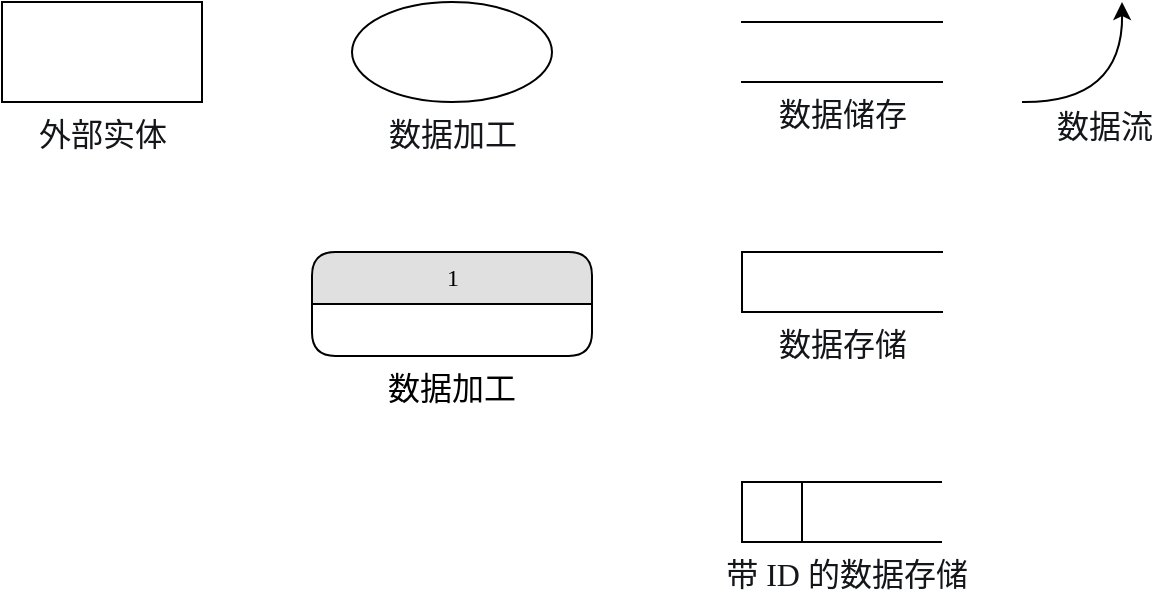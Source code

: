 <mxfile version="20.4.0" type="github" pages="2">
  <diagram id="cBr9ChNsU1tGqRffmDF2" name="基本符号">
    <mxGraphModel dx="1422" dy="706" grid="1" gridSize="10" guides="1" tooltips="1" connect="1" arrows="1" fold="1" page="1" pageScale="1" pageWidth="827" pageHeight="1169" math="0" shadow="0">
      <root>
        <mxCell id="0" />
        <mxCell id="1" parent="0" />
        <mxCell id="XE_Hi0BEHQyicuHPGzqu-1" value="外部实体" style="html=1;dashed=0;whitespace=wrap;fontColor=#14161A;fontFamily=阿里汉仪智能黑体;fontSource=https%3A%2F%2Fhellowebfonts.oss-cn-beijing.aliyuncs.com%2F698F3099-E62F-4C3B-B30A-04FB735069FE%2F202209%2F44C5C1037925EC78.ttf;labelPosition=center;verticalLabelPosition=bottom;align=center;verticalAlign=top;fontSize=16;" parent="1" vertex="1">
          <mxGeometry x="140" y="160" width="100" height="50" as="geometry" />
        </mxCell>
        <mxCell id="XE_Hi0BEHQyicuHPGzqu-3" value="数据加工" style="shape=ellipse;html=1;dashed=0;whitespace=wrap;perimeter=ellipsePerimeter;fontColor=#14161A;fontFamily=阿里汉仪智能黑体;fontSource=https%3A%2F%2Fhellowebfonts.oss-cn-beijing.aliyuncs.com%2F698F3099-E62F-4C3B-B30A-04FB735069FE%2F202209%2F44C5C1037925EC78.ttf;labelPosition=center;verticalLabelPosition=bottom;align=center;verticalAlign=top;fontSize=16;" parent="1" vertex="1">
          <mxGeometry x="315" y="160" width="100" height="50" as="geometry" />
        </mxCell>
        <mxCell id="XE_Hi0BEHQyicuHPGzqu-5" value="数据储存" style="html=1;dashed=0;whitespace=wrap;shape=partialRectangle;right=0;left=0;fontColor=#14161A;fontFamily=阿里汉仪智能黑体;fontSource=https%3A%2F%2Fhellowebfonts.oss-cn-beijing.aliyuncs.com%2F698F3099-E62F-4C3B-B30A-04FB735069FE%2F202209%2F44C5C1037925EC78.ttf;fontSize=16;labelPosition=center;verticalLabelPosition=bottom;align=center;verticalAlign=top;" parent="1" vertex="1">
          <mxGeometry x="510" y="170" width="100" height="30" as="geometry" />
        </mxCell>
        <mxCell id="XE_Hi0BEHQyicuHPGzqu-7" value="" style="endArrow=classic;html=1;rounded=0;edgeStyle=orthogonalEdgeStyle;curved=1;fontColor=#14161A;fontFamily=阿里汉仪智能黑体;fontSource=https%3A%2F%2Fhellowebfonts.oss-cn-beijing.aliyuncs.com%2F698F3099-E62F-4C3B-B30A-04FB735069FE%2F202209%2F44C5C1037925EC78.ttf;fontSize=16;" parent="1" edge="1">
          <mxGeometry width="50" height="50" relative="1" as="geometry">
            <mxPoint x="650" y="210" as="sourcePoint" />
            <mxPoint x="700" y="160" as="targetPoint" />
          </mxGeometry>
        </mxCell>
        <mxCell id="qHVxth3ER2YsIVtnbxqx-5" value="数据流" style="edgeLabel;html=1;align=center;verticalAlign=top;resizable=0;points=[];fontFamily=阿里汉仪智能黑体;fontColor=#14161A;labelPosition=center;verticalLabelPosition=bottom;fontSize=16;" vertex="1" connectable="0" parent="XE_Hi0BEHQyicuHPGzqu-7">
          <mxGeometry x="0.42" y="11" relative="1" as="geometry">
            <mxPoint x="1" y="16" as="offset" />
          </mxGeometry>
        </mxCell>
        <mxCell id="qHVxth3ER2YsIVtnbxqx-2" value="数据存储" style="html=1;dashed=0;whitespace=wrap;shape=partialRectangle;right=0;fontColor=#14161A;fontFamily=阿里汉仪智能黑体;fontSource=https%3A%2F%2Fhellowebfonts.oss-cn-beijing.aliyuncs.com%2F698F3099-E62F-4C3B-B30A-04FB735069FE%2F202209%2F44C5C1037925EC78.ttf;fontSize=16;labelPosition=center;verticalLabelPosition=bottom;align=center;verticalAlign=top;" vertex="1" parent="1">
          <mxGeometry x="510" y="285" width="100" height="30" as="geometry" />
        </mxCell>
        <mxCell id="qHVxth3ER2YsIVtnbxqx-4" value="带 ID 的数据存储" style="html=1;dashed=0;whitespace=wrap;shape=mxgraph.dfd.dataStoreID;align=center;spacingLeft=3;points=[[0,0],[0.5,0],[1,0],[0,0.5],[1,0.5],[0,1],[0.5,1],[1,1]];fontColor=#14161A;fontFamily=阿里汉仪智能黑体;fontSource=https%3A%2F%2Fhellowebfonts.oss-cn-beijing.aliyuncs.com%2F698F3099-E62F-4C3B-B30A-04FB735069FE%2F202209%2F44C5C1037925EC78.ttf;verticalAlign=top;labelPosition=center;verticalLabelPosition=bottom;fontSize=16;" vertex="1" parent="1">
          <mxGeometry x="510" y="400" width="100" height="30" as="geometry" />
        </mxCell>
        <mxCell id="_rLngr57kwkvXvGFI8Ld-1" value="1" style="swimlane;html=1;fontStyle=0;childLayout=stackLayout;horizontal=1;startSize=26;fillColor=#e0e0e0;horizontalStack=0;resizeParent=1;resizeLast=0;collapsible=1;marginBottom=0;swimlaneFillColor=#ffffff;align=center;rounded=1;shadow=0;comic=0;labelBackgroundColor=none;strokeWidth=1;fontFamily=Verdana;fontSize=12" vertex="1" parent="1">
          <mxGeometry x="295" y="285" width="140" height="52" as="geometry" />
        </mxCell>
        <mxCell id="_rLngr57kwkvXvGFI8Ld-2" value="数据加工" style="text;html=1;strokeColor=none;fillColor=none;spacingLeft=4;spacingRight=4;whiteSpace=wrap;overflow=hidden;rotatable=0;points=[[0,0.5],[1,0.5]];portConstraint=eastwest;align=center;labelPosition=center;verticalLabelPosition=bottom;verticalAlign=top;fontSize=16;" vertex="1" parent="_rLngr57kwkvXvGFI8Ld-1">
          <mxGeometry y="26" width="140" height="26" as="geometry" />
        </mxCell>
      </root>
    </mxGraphModel>
  </diagram>
  <diagram id="y_vAhxcWGUDHmw0-VNdQ" name="基本结构">
    <mxGraphModel dx="1422" dy="706" grid="1" gridSize="10" guides="1" tooltips="1" connect="1" arrows="1" fold="1" page="1" pageScale="1" pageWidth="827" pageHeight="1169" math="0" shadow="0">
      <root>
        <mxCell id="0" />
        <mxCell id="1" parent="0" />
        <mxCell id="GEVV_XBzXDgWEk1C3Fzp-1" value="Database" style="html=1;rounded=0;shadow=0;comic=0;labelBackgroundColor=none;strokeWidth=2;fontFamily=Verdana;fontSize=12;align=center;shape=mxgraph.ios7ui.horLines;" vertex="1" parent="1">
          <mxGeometry x="880" y="73" width="135" height="50" as="geometry" />
        </mxCell>
        <mxCell id="GEVV_XBzXDgWEk1C3Fzp-2" value="Database" style="html=1;rounded=0;shadow=0;comic=0;labelBackgroundColor=none;strokeWidth=2;fontFamily=Verdana;fontSize=12;align=center;shape=mxgraph.ios7ui.horLines;" vertex="1" parent="1">
          <mxGeometry x="880" y="171" width="135" height="50" as="geometry" />
        </mxCell>
        <mxCell id="GEVV_XBzXDgWEk1C3Fzp-3" value="Output" style="whiteSpace=wrap;html=1;rounded=0;shadow=0;comic=0;labelBackgroundColor=none;strokeWidth=1;fontFamily=Verdana;fontSize=12;align=center;" vertex="1" parent="1">
          <mxGeometry x="690" y="23" width="120" height="50" as="geometry" />
        </mxCell>
        <mxCell id="GEVV_XBzXDgWEk1C3Fzp-4" style="edgeStyle=none;html=1;labelBackgroundColor=none;startFill=0;startSize=8;endFill=1;endSize=8;fontFamily=Verdana;fontSize=12;rounded=0;" edge="1" parent="1" source="GEVV_XBzXDgWEk1C3Fzp-5" target="GEVV_XBzXDgWEk1C3Fzp-9">
          <mxGeometry relative="1" as="geometry" />
        </mxCell>
        <mxCell id="GEVV_XBzXDgWEk1C3Fzp-5" value="Input" style="whiteSpace=wrap;html=1;rounded=0;shadow=0;comic=0;labelBackgroundColor=none;strokeWidth=1;fontFamily=Verdana;fontSize=12;align=center;" vertex="1" parent="1">
          <mxGeometry x="30" y="21" width="120" height="50" as="geometry" />
        </mxCell>
        <mxCell id="GEVV_XBzXDgWEk1C3Fzp-6" style="edgeStyle=none;html=1;labelBackgroundColor=none;startFill=0;startSize=8;endFill=1;endSize=8;fontFamily=Verdana;fontSize=12;rounded=0;" edge="1" parent="1" source="GEVV_XBzXDgWEk1C3Fzp-9" target="GEVV_XBzXDgWEk1C3Fzp-3">
          <mxGeometry relative="1" as="geometry" />
        </mxCell>
        <mxCell id="GEVV_XBzXDgWEk1C3Fzp-7" style="edgeStyle=none;html=1;labelBackgroundColor=none;startFill=0;startSize=8;endFill=1;endSize=8;fontFamily=Verdana;fontSize=12;rounded=0;" edge="1" parent="1" source="GEVV_XBzXDgWEk1C3Fzp-9" target="GEVV_XBzXDgWEk1C3Fzp-15">
          <mxGeometry relative="1" as="geometry" />
        </mxCell>
        <mxCell id="GEVV_XBzXDgWEk1C3Fzp-8" style="edgeStyle=orthogonalEdgeStyle;html=1;labelBackgroundColor=none;startFill=0;startSize=8;endFill=1;endSize=8;fontFamily=Verdana;fontSize=12;rounded=0;" edge="1" parent="1" source="GEVV_XBzXDgWEk1C3Fzp-9" target="GEVV_XBzXDgWEk1C3Fzp-1">
          <mxGeometry relative="1" as="geometry">
            <Array as="points">
              <mxPoint x="510" y="98" />
            </Array>
          </mxGeometry>
        </mxCell>
        <mxCell id="GEVV_XBzXDgWEk1C3Fzp-9" value="1.5" style="swimlane;html=1;fontStyle=0;childLayout=stackLayout;horizontal=1;startSize=26;fillColor=#e0e0e0;horizontalStack=0;resizeParent=1;resizeLast=0;collapsible=1;marginBottom=0;swimlaneFillColor=#ffffff;align=center;rounded=1;shadow=0;comic=0;labelBackgroundColor=none;strokeWidth=1;fontFamily=Verdana;fontSize=12" vertex="1" parent="1">
          <mxGeometry x="400" y="20" width="140" height="52" as="geometry" />
        </mxCell>
        <mxCell id="GEVV_XBzXDgWEk1C3Fzp-10" value="Row 1" style="text;html=1;strokeColor=none;fillColor=none;spacingLeft=4;spacingRight=4;whiteSpace=wrap;overflow=hidden;rotatable=0;points=[[0,0.5],[1,0.5]];portConstraint=eastwest;align=center;" vertex="1" parent="GEVV_XBzXDgWEk1C3Fzp-9">
          <mxGeometry y="26" width="140" height="26" as="geometry" />
        </mxCell>
        <mxCell id="GEVV_XBzXDgWEk1C3Fzp-11" style="edgeStyle=orthogonalEdgeStyle;html=1;labelBackgroundColor=none;startFill=0;startSize=8;endFill=1;endSize=8;fontFamily=Verdana;fontSize=12;rounded=0;" edge="1" parent="1" source="GEVV_XBzXDgWEk1C3Fzp-12" target="GEVV_XBzXDgWEk1C3Fzp-37">
          <mxGeometry relative="1" as="geometry">
            <Array as="points">
              <mxPoint x="948" y="432" />
            </Array>
          </mxGeometry>
        </mxCell>
        <mxCell id="GEVV_XBzXDgWEk1C3Fzp-12" value="Database" style="html=1;rounded=0;shadow=0;comic=0;labelBackgroundColor=none;strokeWidth=2;fontFamily=Verdana;fontSize=12;align=center;shape=mxgraph.ios7ui.horLines;" vertex="1" parent="1">
          <mxGeometry x="880" y="346" width="135" height="50" as="geometry" />
        </mxCell>
        <mxCell id="GEVV_XBzXDgWEk1C3Fzp-13" style="edgeStyle=none;html=1;labelBackgroundColor=none;startFill=0;startSize=8;endFill=1;endSize=8;fontFamily=Verdana;fontSize=12;rounded=0;" edge="1" parent="1" source="GEVV_XBzXDgWEk1C3Fzp-15" target="GEVV_XBzXDgWEk1C3Fzp-44">
          <mxGeometry relative="1" as="geometry">
            <mxPoint x="540.0" y="145.93" as="targetPoint" />
          </mxGeometry>
        </mxCell>
        <mxCell id="GEVV_XBzXDgWEk1C3Fzp-14" style="edgeStyle=none;html=1;labelBackgroundColor=none;startFill=0;startSize=8;endFill=1;endSize=8;fontFamily=Verdana;fontSize=12;rounded=0;" edge="1" parent="1" source="GEVV_XBzXDgWEk1C3Fzp-15" target="GEVV_XBzXDgWEk1C3Fzp-41">
          <mxGeometry relative="1" as="geometry" />
        </mxCell>
        <mxCell id="GEVV_XBzXDgWEk1C3Fzp-15" value="1.6" style="swimlane;html=1;fontStyle=0;childLayout=stackLayout;horizontal=1;startSize=26;fillColor=#e0e0e0;horizontalStack=0;resizeParent=1;resizeLast=0;collapsible=1;marginBottom=0;swimlaneFillColor=#ffffff;align=center;rounded=1;shadow=0;comic=0;labelBackgroundColor=none;strokeWidth=1;fontFamily=Verdana;fontSize=12" vertex="1" parent="1">
          <mxGeometry x="400" y="120" width="140" height="52" as="geometry" />
        </mxCell>
        <mxCell id="GEVV_XBzXDgWEk1C3Fzp-16" value="Row 1" style="text;html=1;strokeColor=none;fillColor=none;spacingLeft=4;spacingRight=4;whiteSpace=wrap;overflow=hidden;rotatable=0;points=[[0,0.5],[1,0.5]];portConstraint=eastwest;align=center;" vertex="1" parent="GEVV_XBzXDgWEk1C3Fzp-15">
          <mxGeometry y="26" width="140" height="26" as="geometry" />
        </mxCell>
        <mxCell id="GEVV_XBzXDgWEk1C3Fzp-17" style="edgeStyle=none;html=1;labelBackgroundColor=none;startFill=0;startSize=8;endFill=1;endSize=8;fontFamily=Verdana;fontSize=12;rounded=0;" edge="1" parent="1" source="GEVV_XBzXDgWEk1C3Fzp-18" target="GEVV_XBzXDgWEk1C3Fzp-15">
          <mxGeometry relative="1" as="geometry" />
        </mxCell>
        <mxCell id="GEVV_XBzXDgWEk1C3Fzp-18" value="1.2" style="swimlane;html=1;fontStyle=0;childLayout=stackLayout;horizontal=1;startSize=26;fillColor=#e0e0e0;horizontalStack=0;resizeParent=1;resizeLast=0;collapsible=1;marginBottom=0;swimlaneFillColor=#ffffff;align=center;rounded=1;shadow=0;comic=0;labelBackgroundColor=none;strokeWidth=1;fontFamily=Verdana;fontSize=12" vertex="1" parent="1">
          <mxGeometry x="220" y="119" width="140" height="52" as="geometry" />
        </mxCell>
        <mxCell id="GEVV_XBzXDgWEk1C3Fzp-19" value="Row 1" style="text;html=1;strokeColor=none;fillColor=none;spacingLeft=4;spacingRight=4;whiteSpace=wrap;overflow=hidden;rotatable=0;points=[[0,0.5],[1,0.5]];portConstraint=eastwest;align=center;" vertex="1" parent="GEVV_XBzXDgWEk1C3Fzp-18">
          <mxGeometry y="26" width="140" height="26" as="geometry" />
        </mxCell>
        <mxCell id="GEVV_XBzXDgWEk1C3Fzp-20" style="edgeStyle=orthogonalEdgeStyle;html=1;labelBackgroundColor=none;startFill=0;startSize=8;endFill=1;endSize=8;fontFamily=Verdana;fontSize=12;rounded=0;" edge="1" parent="1" source="GEVV_XBzXDgWEk1C3Fzp-21" target="GEVV_XBzXDgWEk1C3Fzp-2">
          <mxGeometry relative="1" as="geometry">
            <Array as="points">
              <mxPoint x="780" y="196" />
            </Array>
          </mxGeometry>
        </mxCell>
        <mxCell id="GEVV_XBzXDgWEk1C3Fzp-21" value="1.9" style="swimlane;html=1;fontStyle=0;childLayout=stackLayout;horizontal=1;startSize=26;fillColor=#e0e0e0;horizontalStack=0;resizeParent=1;resizeLast=0;collapsible=1;marginBottom=0;swimlaneFillColor=#ffffff;align=center;rounded=1;shadow=0;comic=0;labelBackgroundColor=none;strokeWidth=1;fontFamily=Verdana;fontSize=12" vertex="1" parent="1">
          <mxGeometry x="710" y="119" width="140" height="52" as="geometry" />
        </mxCell>
        <mxCell id="GEVV_XBzXDgWEk1C3Fzp-22" value="Row 1" style="text;html=1;strokeColor=none;fillColor=none;spacingLeft=4;spacingRight=4;whiteSpace=wrap;overflow=hidden;rotatable=0;points=[[0,0.5],[1,0.5]];portConstraint=eastwest;align=center;" vertex="1" parent="GEVV_XBzXDgWEk1C3Fzp-21">
          <mxGeometry y="26" width="140" height="26" as="geometry" />
        </mxCell>
        <mxCell id="GEVV_XBzXDgWEk1C3Fzp-23" style="edgeStyle=none;html=1;labelBackgroundColor=none;startFill=0;startSize=8;endFill=1;endSize=8;fontFamily=Verdana;fontSize=12;rounded=0;" edge="1" parent="1" source="GEVV_XBzXDgWEk1C3Fzp-24" target="GEVV_XBzXDgWEk1C3Fzp-34">
          <mxGeometry relative="1" as="geometry" />
        </mxCell>
        <mxCell id="GEVV_XBzXDgWEk1C3Fzp-24" value="1.3" style="swimlane;html=1;fontStyle=0;childLayout=stackLayout;horizontal=1;startSize=26;fillColor=#e0e0e0;horizontalStack=0;resizeParent=1;resizeLast=0;collapsible=1;marginBottom=0;swimlaneFillColor=#ffffff;align=center;rounded=1;shadow=0;comic=0;labelBackgroundColor=none;strokeWidth=1;fontFamily=Verdana;fontSize=12" vertex="1" parent="1">
          <mxGeometry x="220" y="271" width="140" height="52" as="geometry" />
        </mxCell>
        <mxCell id="GEVV_XBzXDgWEk1C3Fzp-25" value="Row 1" style="text;html=1;strokeColor=none;fillColor=none;spacingLeft=4;spacingRight=4;whiteSpace=wrap;overflow=hidden;rotatable=0;points=[[0,0.5],[1,0.5]];portConstraint=eastwest;align=center;" vertex="1" parent="GEVV_XBzXDgWEk1C3Fzp-24">
          <mxGeometry y="26" width="140" height="26" as="geometry" />
        </mxCell>
        <mxCell id="GEVV_XBzXDgWEk1C3Fzp-26" style="edgeStyle=orthogonalEdgeStyle;html=1;labelBackgroundColor=none;startFill=0;startSize=8;endFill=1;endSize=8;fontFamily=Verdana;fontSize=12;rounded=0;" edge="1" parent="1" source="GEVV_XBzXDgWEk1C3Fzp-27" target="GEVV_XBzXDgWEk1C3Fzp-12">
          <mxGeometry relative="1" as="geometry">
            <Array as="points">
              <mxPoint x="620" y="366" />
            </Array>
          </mxGeometry>
        </mxCell>
        <mxCell id="GEVV_XBzXDgWEk1C3Fzp-27" value="1.8" style="swimlane;html=1;fontStyle=0;childLayout=stackLayout;horizontal=1;startSize=26;fillColor=#e0e0e0;horizontalStack=0;resizeParent=1;resizeLast=0;collapsible=1;marginBottom=0;swimlaneFillColor=#ffffff;align=center;rounded=1;shadow=0;comic=0;labelBackgroundColor=none;strokeWidth=1;fontFamily=Verdana;fontSize=12" vertex="1" parent="1">
          <mxGeometry x="550" y="270" width="140" height="52" as="geometry" />
        </mxCell>
        <mxCell id="GEVV_XBzXDgWEk1C3Fzp-28" value="Row 1" style="text;html=1;strokeColor=none;fillColor=none;spacingLeft=4;spacingRight=4;whiteSpace=wrap;overflow=hidden;rotatable=0;points=[[0,0.5],[1,0.5]];portConstraint=eastwest;align=center;" vertex="1" parent="GEVV_XBzXDgWEk1C3Fzp-27">
          <mxGeometry y="26" width="140" height="26" as="geometry" />
        </mxCell>
        <mxCell id="GEVV_XBzXDgWEk1C3Fzp-29" style="edgeStyle=none;html=1;labelBackgroundColor=none;startFill=0;startSize=8;endFill=1;endSize=8;fontFamily=Verdana;fontSize=12;rounded=0;" edge="1" parent="1" source="GEVV_XBzXDgWEk1C3Fzp-30" target="GEVV_XBzXDgWEk1C3Fzp-40">
          <mxGeometry relative="1" as="geometry" />
        </mxCell>
        <mxCell id="GEVV_XBzXDgWEk1C3Fzp-30" value="1.1" style="swimlane;html=1;fontStyle=0;childLayout=stackLayout;horizontal=1;startSize=26;fillColor=#e0e0e0;horizontalStack=0;resizeParent=1;resizeLast=0;collapsible=1;marginBottom=0;swimlaneFillColor=#ffffff;align=center;rounded=1;shadow=0;comic=0;labelBackgroundColor=none;strokeWidth=1;fontFamily=Verdana;fontSize=12" vertex="1" parent="1">
          <mxGeometry x="20" y="406" width="140" height="52" as="geometry" />
        </mxCell>
        <mxCell id="GEVV_XBzXDgWEk1C3Fzp-31" value="Row 1" style="text;html=1;strokeColor=none;fillColor=none;spacingLeft=4;spacingRight=4;whiteSpace=wrap;overflow=hidden;rotatable=0;points=[[0,0.5],[1,0.5]];portConstraint=eastwest;align=center;" vertex="1" parent="GEVV_XBzXDgWEk1C3Fzp-30">
          <mxGeometry y="26" width="140" height="26" as="geometry" />
        </mxCell>
        <mxCell id="GEVV_XBzXDgWEk1C3Fzp-32" style="edgeStyle=none;html=1;labelBackgroundColor=none;startFill=0;startSize=8;endFill=1;endSize=8;fontFamily=Verdana;fontSize=12;rounded=0;" edge="1" parent="1" source="GEVV_XBzXDgWEk1C3Fzp-34" target="GEVV_XBzXDgWEk1C3Fzp-37">
          <mxGeometry relative="1" as="geometry" />
        </mxCell>
        <mxCell id="GEVV_XBzXDgWEk1C3Fzp-33" style="edgeStyle=none;html=1;labelBackgroundColor=none;startFill=0;startSize=8;endFill=1;endSize=8;fontFamily=Verdana;fontSize=12;rounded=0;" edge="1" parent="1" source="GEVV_XBzXDgWEk1C3Fzp-34" target="GEVV_XBzXDgWEk1C3Fzp-30">
          <mxGeometry relative="1" as="geometry" />
        </mxCell>
        <mxCell id="GEVV_XBzXDgWEk1C3Fzp-34" value="1.4" style="swimlane;html=1;fontStyle=0;childLayout=stackLayout;horizontal=1;startSize=26;fillColor=#e0e0e0;horizontalStack=0;resizeParent=1;resizeLast=0;collapsible=1;marginBottom=0;swimlaneFillColor=#ffffff;align=center;rounded=1;shadow=0;comic=0;labelBackgroundColor=none;strokeWidth=1;fontFamily=Verdana;fontSize=12" vertex="1" parent="1">
          <mxGeometry x="220" y="406" width="140" height="52" as="geometry" />
        </mxCell>
        <mxCell id="GEVV_XBzXDgWEk1C3Fzp-35" value="Row 1" style="text;html=1;strokeColor=none;fillColor=none;spacingLeft=4;spacingRight=4;whiteSpace=wrap;overflow=hidden;rotatable=0;points=[[0,0.5],[1,0.5]];portConstraint=eastwest;align=center;" vertex="1" parent="GEVV_XBzXDgWEk1C3Fzp-34">
          <mxGeometry y="26" width="140" height="26" as="geometry" />
        </mxCell>
        <mxCell id="GEVV_XBzXDgWEk1C3Fzp-36" style="edgeStyle=none;html=1;labelBackgroundColor=none;startFill=0;startSize=8;endFill=1;endSize=8;fontFamily=Verdana;fontSize=12;rounded=0;" edge="1" parent="1" source="GEVV_XBzXDgWEk1C3Fzp-37" target="GEVV_XBzXDgWEk1C3Fzp-41">
          <mxGeometry relative="1" as="geometry" />
        </mxCell>
        <mxCell id="GEVV_XBzXDgWEk1C3Fzp-37" value="1.7" style="swimlane;html=1;fontStyle=0;childLayout=stackLayout;horizontal=1;startSize=26;fillColor=#e0e0e0;horizontalStack=0;resizeParent=1;resizeLast=0;collapsible=1;marginBottom=0;swimlaneFillColor=#ffffff;align=center;rounded=1;shadow=0;comic=0;labelBackgroundColor=none;strokeWidth=1;fontFamily=Verdana;fontSize=12" vertex="1" parent="1">
          <mxGeometry x="400" y="406" width="140" height="52" as="geometry" />
        </mxCell>
        <mxCell id="GEVV_XBzXDgWEk1C3Fzp-38" value="Row 1" style="text;html=1;strokeColor=none;fillColor=none;spacingLeft=4;spacingRight=4;whiteSpace=wrap;overflow=hidden;rotatable=0;points=[[0,0.5],[1,0.5]];portConstraint=eastwest;align=center;" vertex="1" parent="GEVV_XBzXDgWEk1C3Fzp-37">
          <mxGeometry y="26" width="140" height="26" as="geometry" />
        </mxCell>
        <mxCell id="GEVV_XBzXDgWEk1C3Fzp-39" style="edgeStyle=orthogonalEdgeStyle;html=1;labelBackgroundColor=none;startFill=0;startSize=8;endFill=1;endSize=8;fontFamily=Verdana;fontSize=12;rounded=0;" edge="1" parent="1" source="GEVV_XBzXDgWEk1C3Fzp-40" target="GEVV_XBzXDgWEk1C3Fzp-18">
          <mxGeometry relative="1" as="geometry">
            <Array as="points">
              <mxPoint x="90" y="145" />
            </Array>
          </mxGeometry>
        </mxCell>
        <mxCell id="GEVV_XBzXDgWEk1C3Fzp-40" value="Object" style="whiteSpace=wrap;html=1;rounded=0;shadow=0;comic=0;labelBackgroundColor=none;strokeWidth=1;fontFamily=Verdana;fontSize=12;align=center;" vertex="1" parent="1">
          <mxGeometry x="30" y="273" width="120" height="50" as="geometry" />
        </mxCell>
        <mxCell id="GEVV_XBzXDgWEk1C3Fzp-41" value="Object" style="whiteSpace=wrap;html=1;rounded=0;shadow=0;comic=0;labelBackgroundColor=none;strokeWidth=1;fontFamily=Verdana;fontSize=12;align=center;" vertex="1" parent="1">
          <mxGeometry x="410" y="273" width="120" height="50" as="geometry" />
        </mxCell>
        <mxCell id="GEVV_XBzXDgWEk1C3Fzp-42" style="edgeStyle=none;html=1;labelBackgroundColor=none;startFill=0;startSize=8;endFill=1;endSize=8;fontFamily=Verdana;fontSize=12;rounded=0;" edge="1" parent="1" source="GEVV_XBzXDgWEk1C3Fzp-44" target="GEVV_XBzXDgWEk1C3Fzp-27">
          <mxGeometry relative="1" as="geometry" />
        </mxCell>
        <mxCell id="GEVV_XBzXDgWEk1C3Fzp-43" style="edgeStyle=none;html=1;labelBackgroundColor=none;startFill=0;startSize=8;endFill=1;endSize=8;fontFamily=Verdana;fontSize=12;rounded=0;" edge="1" parent="1" source="GEVV_XBzXDgWEk1C3Fzp-44" target="GEVV_XBzXDgWEk1C3Fzp-21">
          <mxGeometry relative="1" as="geometry" />
        </mxCell>
        <mxCell id="GEVV_XBzXDgWEk1C3Fzp-44" value="" style="ellipse;whiteSpace=wrap;html=1;rounded=1;shadow=0;comic=0;labelBackgroundColor=none;strokeWidth=1;fontFamily=Verdana;fontSize=12;align=center;" vertex="1" parent="1">
          <mxGeometry x="605" y="131" width="30" height="30" as="geometry" />
        </mxCell>
      </root>
    </mxGraphModel>
  </diagram>
</mxfile>
